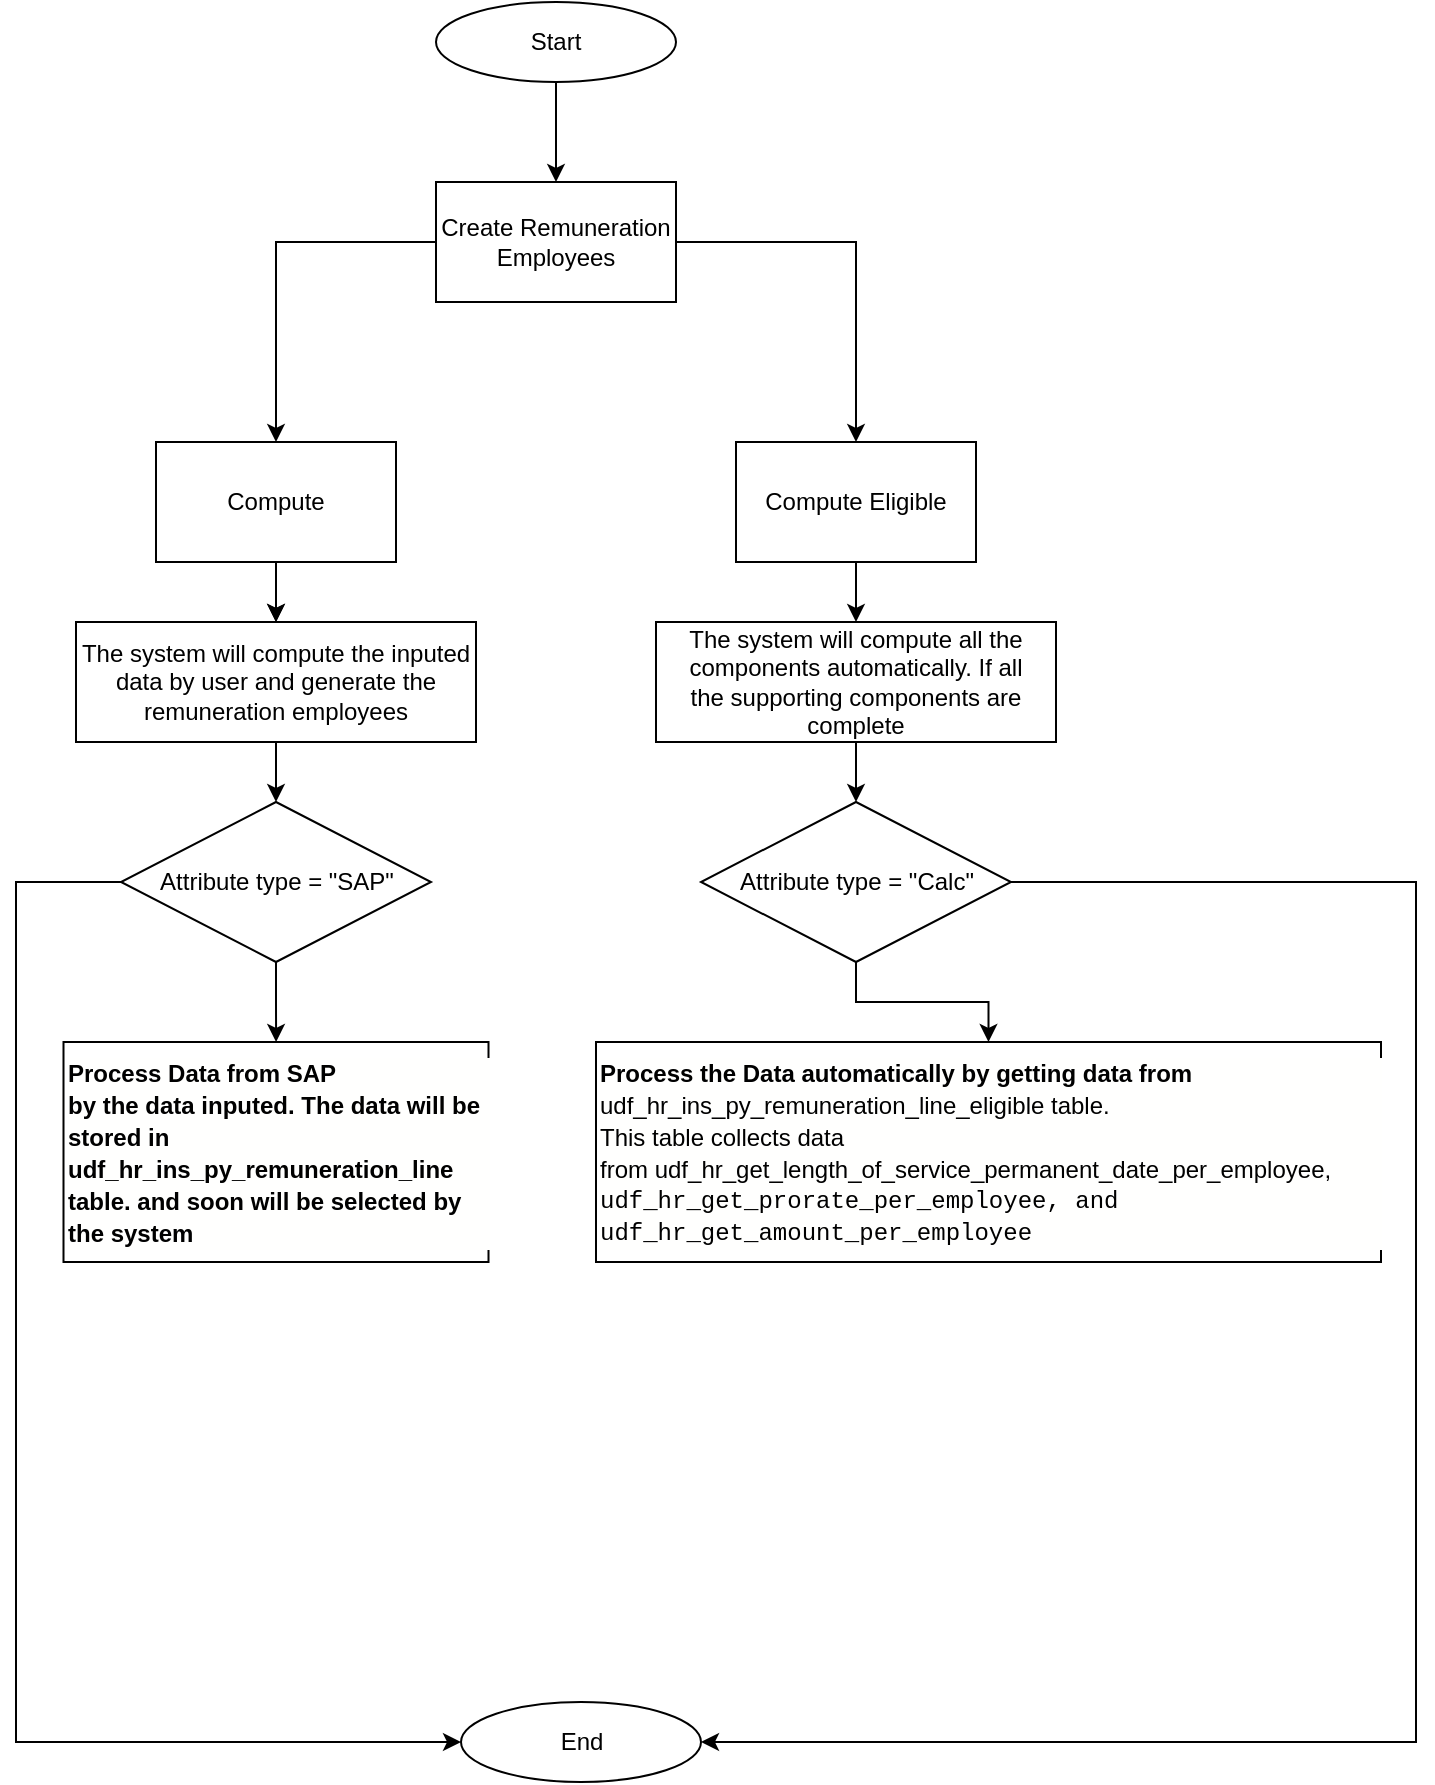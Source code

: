 <mxfile version="20.8.5" type="github">
  <diagram id="WJZ4oMaHgGuHUTIhxIZY" name="Page-1">
    <mxGraphModel dx="794" dy="462" grid="1" gridSize="10" guides="1" tooltips="1" connect="1" arrows="1" fold="1" page="1" pageScale="1" pageWidth="850" pageHeight="1100" math="0" shadow="0">
      <root>
        <mxCell id="0" />
        <mxCell id="1" parent="0" />
        <mxCell id="uavgOarLLKWaWZCZ6UA3-4" value="" style="edgeStyle=orthogonalEdgeStyle;rounded=0;orthogonalLoop=1;jettySize=auto;html=1;" edge="1" parent="1" source="uavgOarLLKWaWZCZ6UA3-1" target="uavgOarLLKWaWZCZ6UA3-2">
          <mxGeometry relative="1" as="geometry" />
        </mxCell>
        <mxCell id="uavgOarLLKWaWZCZ6UA3-1" value="Start" style="ellipse;whiteSpace=wrap;html=1;" vertex="1" parent="1">
          <mxGeometry x="350" y="50" width="120" height="40" as="geometry" />
        </mxCell>
        <mxCell id="uavgOarLLKWaWZCZ6UA3-6" value="" style="edgeStyle=orthogonalEdgeStyle;rounded=0;orthogonalLoop=1;jettySize=auto;html=1;" edge="1" parent="1" source="uavgOarLLKWaWZCZ6UA3-2" target="uavgOarLLKWaWZCZ6UA3-5">
          <mxGeometry relative="1" as="geometry" />
        </mxCell>
        <mxCell id="uavgOarLLKWaWZCZ6UA3-2" value="Create Remuneration Employees" style="rounded=0;whiteSpace=wrap;html=1;" vertex="1" parent="1">
          <mxGeometry x="350" y="140" width="120" height="60" as="geometry" />
        </mxCell>
        <mxCell id="uavgOarLLKWaWZCZ6UA3-10" value="" style="edgeStyle=orthogonalEdgeStyle;rounded=0;orthogonalLoop=1;jettySize=auto;html=1;" edge="1" parent="1" source="uavgOarLLKWaWZCZ6UA3-5" target="uavgOarLLKWaWZCZ6UA3-9">
          <mxGeometry relative="1" as="geometry" />
        </mxCell>
        <mxCell id="uavgOarLLKWaWZCZ6UA3-16" value="" style="edgeStyle=orthogonalEdgeStyle;rounded=0;orthogonalLoop=1;jettySize=auto;html=1;" edge="1" parent="1" source="uavgOarLLKWaWZCZ6UA3-5" target="uavgOarLLKWaWZCZ6UA3-9">
          <mxGeometry relative="1" as="geometry" />
        </mxCell>
        <mxCell id="uavgOarLLKWaWZCZ6UA3-5" value="Compute" style="rounded=0;whiteSpace=wrap;html=1;" vertex="1" parent="1">
          <mxGeometry x="210" y="270" width="120" height="60" as="geometry" />
        </mxCell>
        <mxCell id="uavgOarLLKWaWZCZ6UA3-7" value="" style="edgeStyle=orthogonalEdgeStyle;rounded=0;orthogonalLoop=1;jettySize=auto;html=1;exitX=1;exitY=0.5;exitDx=0;exitDy=0;" edge="1" parent="1" target="uavgOarLLKWaWZCZ6UA3-8" source="uavgOarLLKWaWZCZ6UA3-2">
          <mxGeometry relative="1" as="geometry">
            <mxPoint x="640" y="170" as="sourcePoint" />
          </mxGeometry>
        </mxCell>
        <mxCell id="uavgOarLLKWaWZCZ6UA3-15" value="" style="edgeStyle=orthogonalEdgeStyle;rounded=0;orthogonalLoop=1;jettySize=auto;html=1;" edge="1" parent="1" source="uavgOarLLKWaWZCZ6UA3-8" target="uavgOarLLKWaWZCZ6UA3-13">
          <mxGeometry relative="1" as="geometry" />
        </mxCell>
        <mxCell id="uavgOarLLKWaWZCZ6UA3-8" value="Compute Eligible" style="rounded=0;whiteSpace=wrap;html=1;" vertex="1" parent="1">
          <mxGeometry x="500" y="270" width="120" height="60" as="geometry" />
        </mxCell>
        <mxCell id="uavgOarLLKWaWZCZ6UA3-18" value="" style="edgeStyle=orthogonalEdgeStyle;rounded=0;orthogonalLoop=1;jettySize=auto;html=1;" edge="1" parent="1" source="uavgOarLLKWaWZCZ6UA3-9">
          <mxGeometry relative="1" as="geometry">
            <mxPoint x="270" y="450" as="targetPoint" />
          </mxGeometry>
        </mxCell>
        <mxCell id="uavgOarLLKWaWZCZ6UA3-9" value="The system will compute the inputed data by user and generate the remuneration employees" style="rounded=0;whiteSpace=wrap;html=1;" vertex="1" parent="1">
          <mxGeometry x="170" y="360" width="200" height="60" as="geometry" />
        </mxCell>
        <mxCell id="uavgOarLLKWaWZCZ6UA3-21" value="" style="edgeStyle=orthogonalEdgeStyle;rounded=0;orthogonalLoop=1;jettySize=auto;html=1;" edge="1" parent="1" source="uavgOarLLKWaWZCZ6UA3-13" target="uavgOarLLKWaWZCZ6UA3-22">
          <mxGeometry relative="1" as="geometry">
            <mxPoint x="560" y="490" as="targetPoint" />
          </mxGeometry>
        </mxCell>
        <mxCell id="uavgOarLLKWaWZCZ6UA3-13" value="The system will compute all the components automatically. If all the&amp;nbsp;supporting components are complete" style="rounded=0;whiteSpace=wrap;html=1;" vertex="1" parent="1">
          <mxGeometry x="460" y="360" width="200" height="60" as="geometry" />
        </mxCell>
        <mxCell id="uavgOarLLKWaWZCZ6UA3-24" value="" style="edgeStyle=orthogonalEdgeStyle;rounded=0;orthogonalLoop=1;jettySize=auto;html=1;" edge="1" parent="1" source="uavgOarLLKWaWZCZ6UA3-19" target="uavgOarLLKWaWZCZ6UA3-23">
          <mxGeometry relative="1" as="geometry" />
        </mxCell>
        <mxCell id="uavgOarLLKWaWZCZ6UA3-28" style="edgeStyle=orthogonalEdgeStyle;rounded=0;orthogonalLoop=1;jettySize=auto;html=1;entryX=0;entryY=0.5;entryDx=0;entryDy=0;fontFamily=Helvetica;" edge="1" parent="1" source="uavgOarLLKWaWZCZ6UA3-19" target="uavgOarLLKWaWZCZ6UA3-25">
          <mxGeometry relative="1" as="geometry">
            <Array as="points">
              <mxPoint x="140" y="490" />
              <mxPoint x="140" y="920" />
            </Array>
          </mxGeometry>
        </mxCell>
        <mxCell id="uavgOarLLKWaWZCZ6UA3-19" value="Attribute type = &quot;SAP&quot;" style="rhombus;whiteSpace=wrap;html=1;" vertex="1" parent="1">
          <mxGeometry x="192.5" y="450" width="155" height="80" as="geometry" />
        </mxCell>
        <mxCell id="uavgOarLLKWaWZCZ6UA3-27" value="" style="edgeStyle=orthogonalEdgeStyle;rounded=0;orthogonalLoop=1;jettySize=auto;html=1;fontFamily=Helvetica;" edge="1" parent="1" source="uavgOarLLKWaWZCZ6UA3-22" target="uavgOarLLKWaWZCZ6UA3-26">
          <mxGeometry relative="1" as="geometry" />
        </mxCell>
        <mxCell id="uavgOarLLKWaWZCZ6UA3-29" style="edgeStyle=orthogonalEdgeStyle;rounded=0;orthogonalLoop=1;jettySize=auto;html=1;entryX=1;entryY=0.5;entryDx=0;entryDy=0;fontFamily=Helvetica;" edge="1" parent="1" source="uavgOarLLKWaWZCZ6UA3-22" target="uavgOarLLKWaWZCZ6UA3-25">
          <mxGeometry relative="1" as="geometry">
            <Array as="points">
              <mxPoint x="840" y="490" />
              <mxPoint x="840" y="920" />
            </Array>
          </mxGeometry>
        </mxCell>
        <mxCell id="uavgOarLLKWaWZCZ6UA3-22" value="Attribute type = &quot;Calc&quot;" style="rhombus;whiteSpace=wrap;html=1;" vertex="1" parent="1">
          <mxGeometry x="482.5" y="450" width="155" height="80" as="geometry" />
        </mxCell>
        <mxCell id="uavgOarLLKWaWZCZ6UA3-23" value="&lt;div style=&quot;background-color: rgb(255, 255, 254); line-height: 16px;&quot;&gt;&lt;b style=&quot;&quot;&gt;Process Data from SAP&lt;/b&gt;&lt;/div&gt;&lt;div style=&quot;background-color: rgb(255, 255, 254); line-height: 16px;&quot;&gt;&lt;b style=&quot;&quot;&gt;by the data inputed. The data will be stored in udf_hr_ins_py_remuneration_line table. and soon will be selected by the system&lt;/b&gt;&lt;/div&gt;" style="whiteSpace=wrap;html=1;align=left;" vertex="1" parent="1">
          <mxGeometry x="163.75" y="570" width="212.5" height="110" as="geometry" />
        </mxCell>
        <mxCell id="uavgOarLLKWaWZCZ6UA3-25" value="End" style="ellipse;whiteSpace=wrap;html=1;" vertex="1" parent="1">
          <mxGeometry x="362.5" y="900" width="120" height="40" as="geometry" />
        </mxCell>
        <mxCell id="uavgOarLLKWaWZCZ6UA3-26" value="&lt;div style=&quot;background-color: rgb(255, 255, 254); line-height: 16px;&quot;&gt;&lt;b&gt;Process the Data automatically by getting data from&amp;nbsp;&lt;/b&gt;&lt;/div&gt;&lt;div style=&quot;background-color: rgb(255, 255, 254); line-height: 16px;&quot;&gt;udf_hr_ins_py_remuneration_line_eligible table.&amp;nbsp;&lt;/div&gt;&lt;div style=&quot;background-color: rgb(255, 255, 254); line-height: 16px;&quot;&gt;This table collects data from&amp;nbsp;udf_hr_get_length_of_service_permanent_date_per_employee,&lt;/div&gt;&lt;div style=&quot;background-color: rgb(255, 255, 254); line-height: 16px;&quot;&gt;&lt;div style=&quot;font-family: Consolas, &amp;quot;Courier New&amp;quot;, monospace; line-height: 16px;&quot;&gt;udf_hr_get_prorate_per_employee, and udf_hr_get_amount_per_employee&lt;/div&gt;&lt;/div&gt;" style="whiteSpace=wrap;html=1;align=left;rounded=0;labelBorderColor=none;" vertex="1" parent="1">
          <mxGeometry x="430" y="570" width="392.5" height="110" as="geometry" />
        </mxCell>
      </root>
    </mxGraphModel>
  </diagram>
</mxfile>
